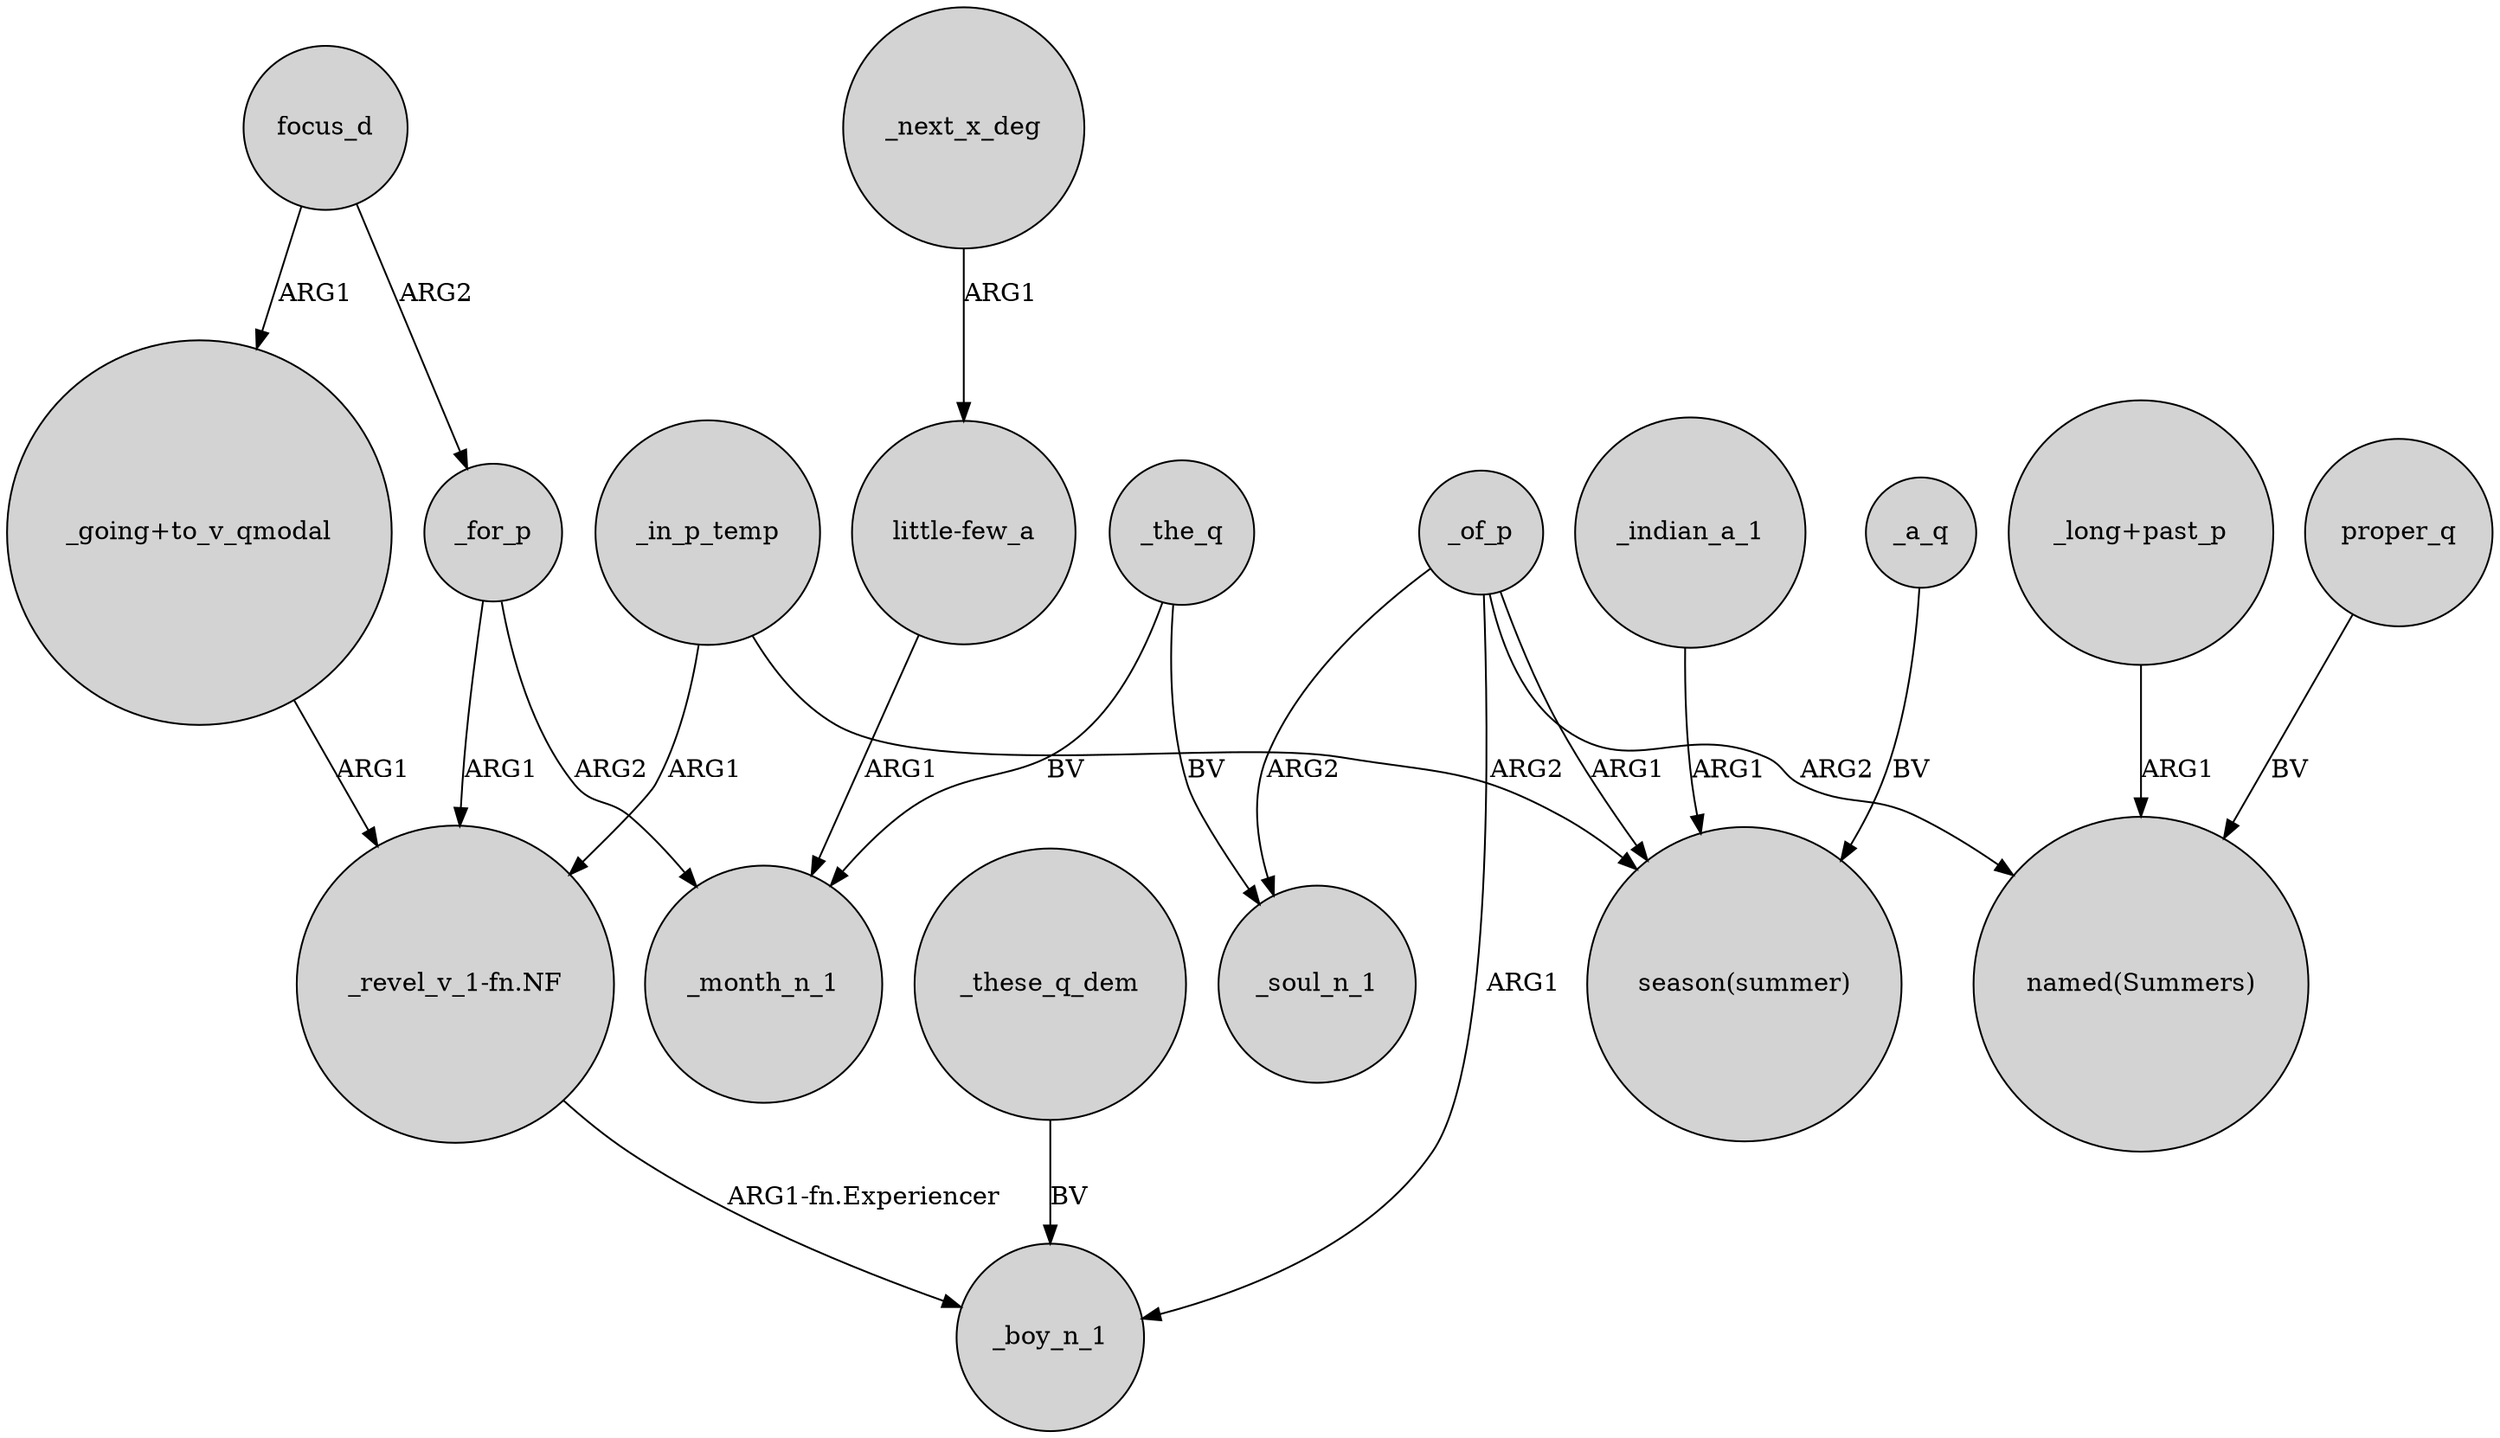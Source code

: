 digraph {
	node [shape=circle style=filled]
	_for_p -> _month_n_1 [label=ARG2]
	_these_q_dem -> _boy_n_1 [label=BV]
	_of_p -> "named(Summers)" [label=ARG2]
	_of_p -> "season(summer)" [label=ARG1]
	"_long+past_p" -> "named(Summers)" [label=ARG1]
	"little-few_a" -> _month_n_1 [label=ARG1]
	_in_p_temp -> "_revel_v_1-fn.NF" [label=ARG1]
	_a_q -> "season(summer)" [label=BV]
	focus_d -> _for_p [label=ARG2]
	_of_p -> _boy_n_1 [label=ARG1]
	"_going+to_v_qmodal" -> "_revel_v_1-fn.NF" [label=ARG1]
	_next_x_deg -> "little-few_a" [label=ARG1]
	_the_q -> _month_n_1 [label=BV]
	_indian_a_1 -> "season(summer)" [label=ARG1]
	_of_p -> _soul_n_1 [label=ARG2]
	proper_q -> "named(Summers)" [label=BV]
	"_revel_v_1-fn.NF" -> _boy_n_1 [label="ARG1-fn.Experiencer"]
	_in_p_temp -> "season(summer)" [label=ARG2]
	focus_d -> "_going+to_v_qmodal" [label=ARG1]
	_the_q -> _soul_n_1 [label=BV]
	_for_p -> "_revel_v_1-fn.NF" [label=ARG1]
}
